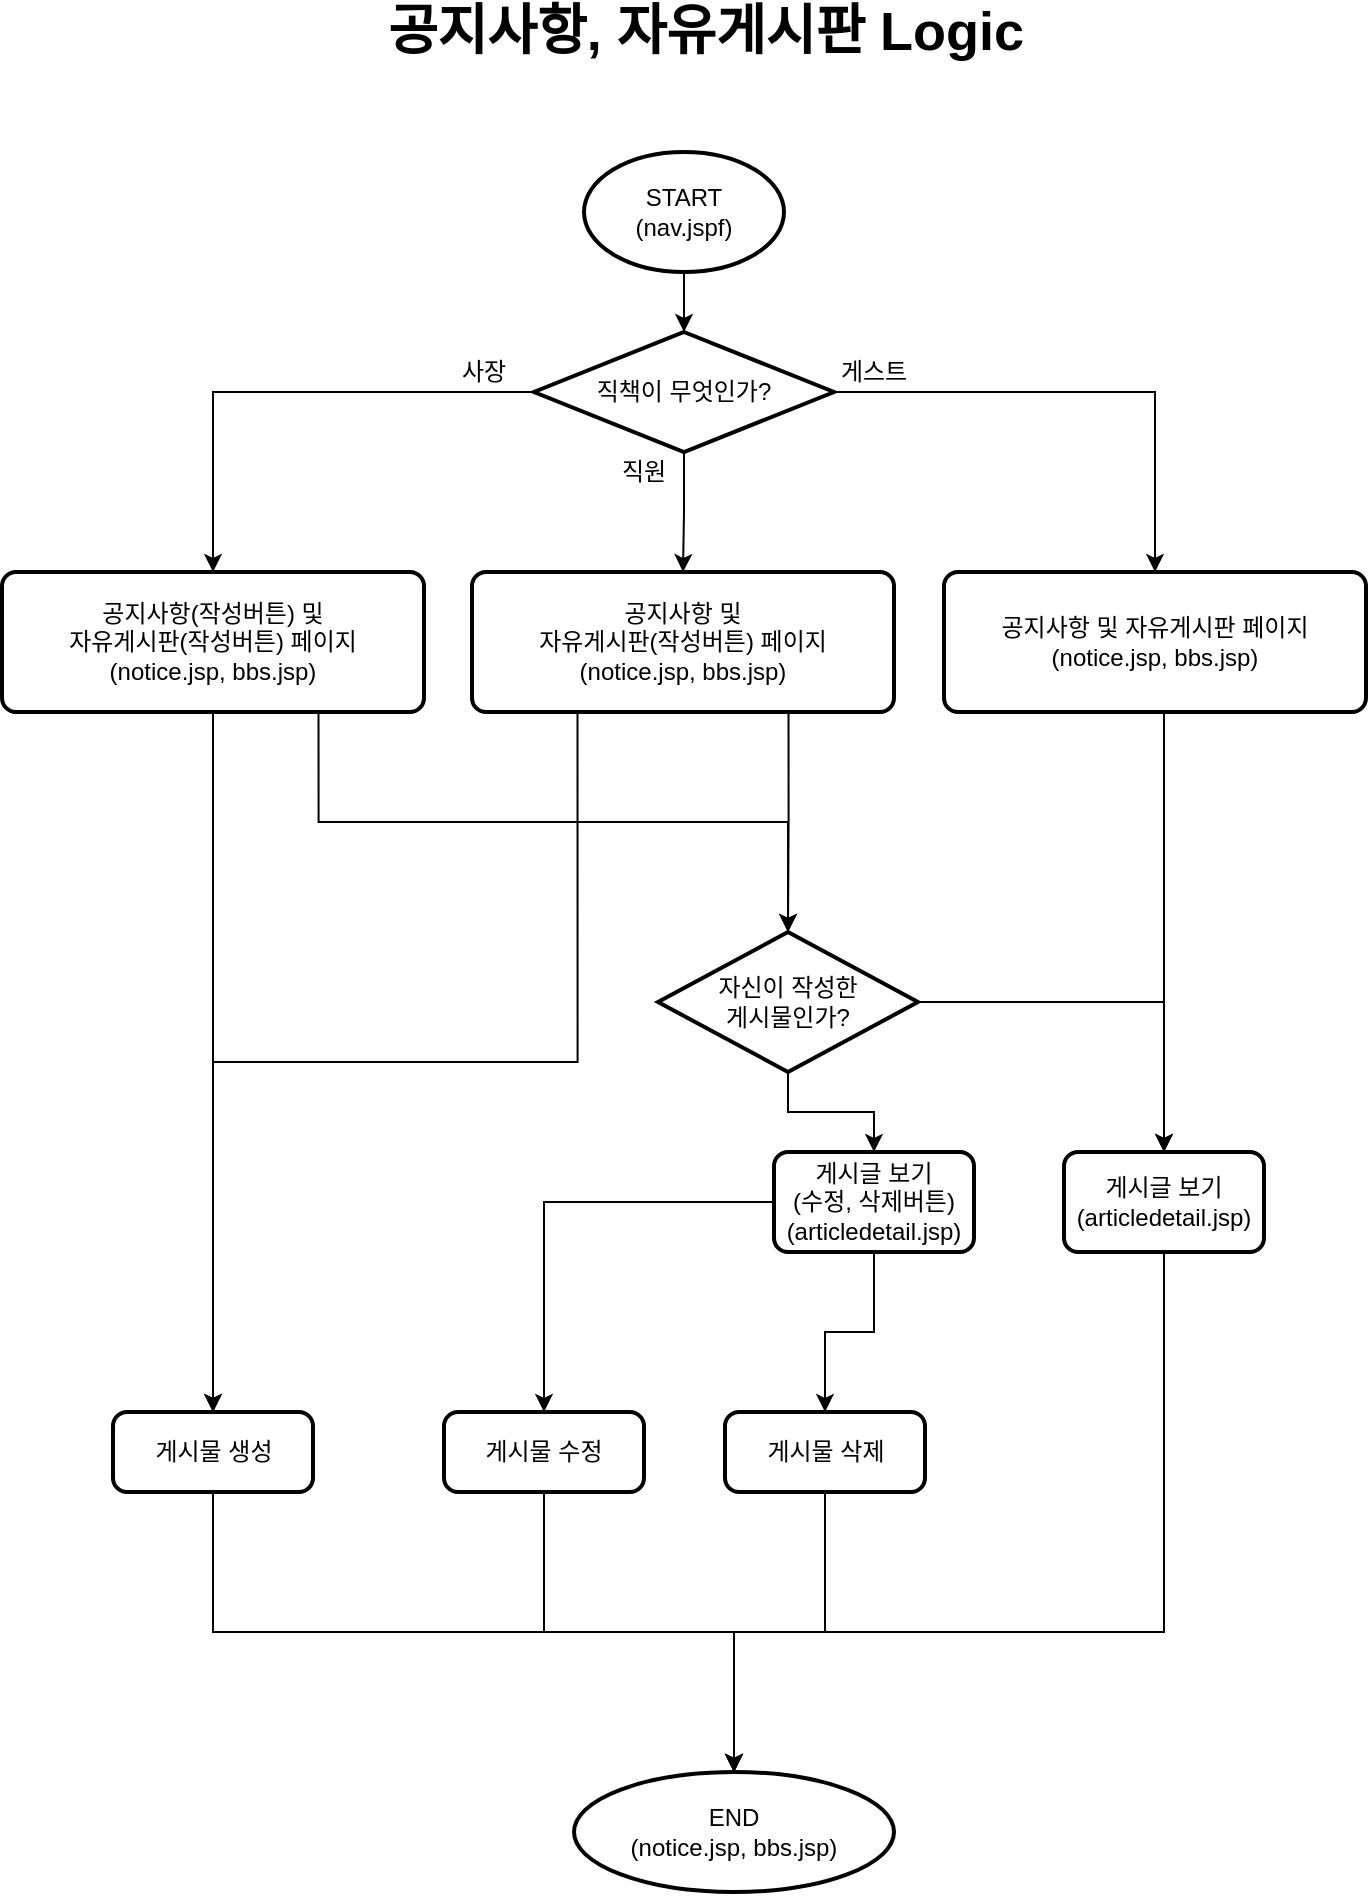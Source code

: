 <mxfile version="11.1.4" type="device"><diagram id="iUnjt8xE1B7g5uZJKUDx" name="Page-1"><mxGraphModel dx="1422" dy="715" grid="1" gridSize="10" guides="1" tooltips="1" connect="1" arrows="1" fold="1" page="1" pageScale="1" pageWidth="827" pageHeight="1169" math="0" shadow="0"><root><mxCell id="0"/><mxCell id="1" parent="0"/><mxCell id="CEoXmOCrwJJfhioSnPrq-1" value="&lt;b&gt;&lt;font style=&quot;font-size: 27px&quot;&gt;공지사항, 자유게시판 Logic&lt;/font&gt;&lt;/b&gt;" style="text;html=1;strokeColor=none;fillColor=none;align=center;verticalAlign=middle;whiteSpace=wrap;rounded=0;" vertex="1" parent="1"><mxGeometry x="217" y="40" width="368" height="20" as="geometry"/></mxCell><mxCell id="CEoXmOCrwJJfhioSnPrq-7" style="edgeStyle=orthogonalEdgeStyle;rounded=0;orthogonalLoop=1;jettySize=auto;html=1;exitX=0.5;exitY=1;exitDx=0;exitDy=0;exitPerimeter=0;entryX=0.5;entryY=0;entryDx=0;entryDy=0;entryPerimeter=0;" edge="1" parent="1" source="CEoXmOCrwJJfhioSnPrq-2" target="CEoXmOCrwJJfhioSnPrq-6"><mxGeometry relative="1" as="geometry"/></mxCell><mxCell id="CEoXmOCrwJJfhioSnPrq-2" value="START&lt;br&gt;(nav.jspf)" style="strokeWidth=2;html=1;shape=mxgraph.flowchart.start_1;whiteSpace=wrap;" vertex="1" parent="1"><mxGeometry x="340" y="110" width="100" height="60" as="geometry"/></mxCell><mxCell id="CEoXmOCrwJJfhioSnPrq-26" style="edgeStyle=orthogonalEdgeStyle;rounded=0;orthogonalLoop=1;jettySize=auto;html=1;exitX=0.5;exitY=1;exitDx=0;exitDy=0;entryX=0.5;entryY=0;entryDx=0;entryDy=0;" edge="1" parent="1" source="CEoXmOCrwJJfhioSnPrq-3" target="CEoXmOCrwJJfhioSnPrq-25"><mxGeometry relative="1" as="geometry"/></mxCell><mxCell id="CEoXmOCrwJJfhioSnPrq-28" style="edgeStyle=orthogonalEdgeStyle;rounded=0;orthogonalLoop=1;jettySize=auto;html=1;exitX=0.75;exitY=1;exitDx=0;exitDy=0;entryX=0.5;entryY=0;entryDx=0;entryDy=0;entryPerimeter=0;" edge="1" parent="1" source="CEoXmOCrwJJfhioSnPrq-3" target="CEoXmOCrwJJfhioSnPrq-18"><mxGeometry relative="1" as="geometry"/></mxCell><mxCell id="CEoXmOCrwJJfhioSnPrq-3" value="공지사항(작성버튼) 및 &lt;br&gt;자유게시판(작성버튼) 페이지&lt;br&gt;(notice.jsp, bbs.jsp)" style="rounded=1;whiteSpace=wrap;html=1;absoluteArcSize=1;arcSize=14;strokeWidth=2;" vertex="1" parent="1"><mxGeometry x="49" y="320" width="211" height="70" as="geometry"/></mxCell><mxCell id="CEoXmOCrwJJfhioSnPrq-10" style="edgeStyle=orthogonalEdgeStyle;rounded=0;orthogonalLoop=1;jettySize=auto;html=1;exitX=0;exitY=0.5;exitDx=0;exitDy=0;exitPerimeter=0;entryX=0.5;entryY=0;entryDx=0;entryDy=0;" edge="1" parent="1" source="CEoXmOCrwJJfhioSnPrq-6" target="CEoXmOCrwJJfhioSnPrq-3"><mxGeometry relative="1" as="geometry"/></mxCell><mxCell id="CEoXmOCrwJJfhioSnPrq-12" style="edgeStyle=orthogonalEdgeStyle;rounded=0;orthogonalLoop=1;jettySize=auto;html=1;exitX=0.5;exitY=1;exitDx=0;exitDy=0;exitPerimeter=0;entryX=0.5;entryY=0;entryDx=0;entryDy=0;" edge="1" parent="1" source="CEoXmOCrwJJfhioSnPrq-6" target="CEoXmOCrwJJfhioSnPrq-8"><mxGeometry relative="1" as="geometry"/></mxCell><mxCell id="CEoXmOCrwJJfhioSnPrq-13" style="edgeStyle=orthogonalEdgeStyle;rounded=0;orthogonalLoop=1;jettySize=auto;html=1;exitX=1;exitY=0.5;exitDx=0;exitDy=0;exitPerimeter=0;entryX=0.5;entryY=0;entryDx=0;entryDy=0;" edge="1" parent="1" source="CEoXmOCrwJJfhioSnPrq-6" target="CEoXmOCrwJJfhioSnPrq-9"><mxGeometry relative="1" as="geometry"/></mxCell><mxCell id="CEoXmOCrwJJfhioSnPrq-6" value="직책이 무엇인가?" style="strokeWidth=2;html=1;shape=mxgraph.flowchart.decision;whiteSpace=wrap;" vertex="1" parent="1"><mxGeometry x="315" y="200" width="150" height="60" as="geometry"/></mxCell><mxCell id="CEoXmOCrwJJfhioSnPrq-27" style="edgeStyle=orthogonalEdgeStyle;rounded=0;orthogonalLoop=1;jettySize=auto;html=1;exitX=0.25;exitY=1;exitDx=0;exitDy=0;entryX=0.5;entryY=0;entryDx=0;entryDy=0;" edge="1" parent="1" source="CEoXmOCrwJJfhioSnPrq-8" target="CEoXmOCrwJJfhioSnPrq-25"><mxGeometry relative="1" as="geometry"/></mxCell><mxCell id="CEoXmOCrwJJfhioSnPrq-41" style="edgeStyle=orthogonalEdgeStyle;rounded=0;orthogonalLoop=1;jettySize=auto;html=1;exitX=0.75;exitY=1;exitDx=0;exitDy=0;entryX=0.5;entryY=0;entryDx=0;entryDy=0;entryPerimeter=0;" edge="1" parent="1" source="CEoXmOCrwJJfhioSnPrq-8" target="CEoXmOCrwJJfhioSnPrq-18"><mxGeometry relative="1" as="geometry"/></mxCell><mxCell id="CEoXmOCrwJJfhioSnPrq-8" value="공지사항 및 &lt;br&gt;자유게시판(작성버튼) 페이지&lt;br&gt;(notice.jsp, bbs.jsp)" style="rounded=1;whiteSpace=wrap;html=1;absoluteArcSize=1;arcSize=14;strokeWidth=2;" vertex="1" parent="1"><mxGeometry x="284" y="320" width="211" height="70" as="geometry"/></mxCell><mxCell id="CEoXmOCrwJJfhioSnPrq-32" style="edgeStyle=orthogonalEdgeStyle;rounded=0;orthogonalLoop=1;jettySize=auto;html=1;exitX=0.5;exitY=1;exitDx=0;exitDy=0;entryX=0.5;entryY=0;entryDx=0;entryDy=0;" edge="1" parent="1" source="CEoXmOCrwJJfhioSnPrq-9" target="CEoXmOCrwJJfhioSnPrq-17"><mxGeometry relative="1" as="geometry"><Array as="points"><mxPoint x="630" y="390"/></Array></mxGeometry></mxCell><mxCell id="CEoXmOCrwJJfhioSnPrq-9" value="공지사항 및 자유게시판 페이지&lt;br&gt;(notice.jsp, bbs.jsp)" style="rounded=1;whiteSpace=wrap;html=1;absoluteArcSize=1;arcSize=14;strokeWidth=2;" vertex="1" parent="1"><mxGeometry x="520" y="320" width="211" height="70" as="geometry"/></mxCell><mxCell id="CEoXmOCrwJJfhioSnPrq-14" value="사장" style="text;html=1;strokeColor=none;fillColor=none;align=center;verticalAlign=middle;whiteSpace=wrap;rounded=0;" vertex="1" parent="1"><mxGeometry x="270" y="210" width="40" height="20" as="geometry"/></mxCell><mxCell id="CEoXmOCrwJJfhioSnPrq-15" value="게스트" style="text;html=1;strokeColor=none;fillColor=none;align=center;verticalAlign=middle;whiteSpace=wrap;rounded=0;" vertex="1" parent="1"><mxGeometry x="465" y="210" width="40" height="20" as="geometry"/></mxCell><mxCell id="CEoXmOCrwJJfhioSnPrq-16" value="직원" style="text;html=1;strokeColor=none;fillColor=none;align=center;verticalAlign=middle;whiteSpace=wrap;rounded=0;" vertex="1" parent="1"><mxGeometry x="350" y="260" width="40" height="20" as="geometry"/></mxCell><mxCell id="CEoXmOCrwJJfhioSnPrq-39" style="edgeStyle=orthogonalEdgeStyle;rounded=0;orthogonalLoop=1;jettySize=auto;html=1;exitX=0.5;exitY=1;exitDx=0;exitDy=0;entryX=0.5;entryY=0;entryDx=0;entryDy=0;entryPerimeter=0;" edge="1" parent="1" source="CEoXmOCrwJJfhioSnPrq-17" target="CEoXmOCrwJJfhioSnPrq-22"><mxGeometry relative="1" as="geometry"><Array as="points"><mxPoint x="630" y="850"/><mxPoint x="415" y="850"/></Array></mxGeometry></mxCell><mxCell id="CEoXmOCrwJJfhioSnPrq-17" value="게시글 보기&lt;br&gt;(articledetail.jsp)" style="rounded=1;whiteSpace=wrap;html=1;absoluteArcSize=1;arcSize=14;strokeWidth=2;" vertex="1" parent="1"><mxGeometry x="580" y="610" width="100" height="50" as="geometry"/></mxCell><mxCell id="CEoXmOCrwJJfhioSnPrq-31" style="edgeStyle=orthogonalEdgeStyle;rounded=0;orthogonalLoop=1;jettySize=auto;html=1;exitX=0.5;exitY=1;exitDx=0;exitDy=0;exitPerimeter=0;entryX=0.5;entryY=0;entryDx=0;entryDy=0;" edge="1" parent="1" source="CEoXmOCrwJJfhioSnPrq-18" target="CEoXmOCrwJJfhioSnPrq-19"><mxGeometry relative="1" as="geometry"/></mxCell><mxCell id="CEoXmOCrwJJfhioSnPrq-33" style="edgeStyle=orthogonalEdgeStyle;rounded=0;orthogonalLoop=1;jettySize=auto;html=1;exitX=1;exitY=0.5;exitDx=0;exitDy=0;exitPerimeter=0;" edge="1" parent="1" source="CEoXmOCrwJJfhioSnPrq-18" target="CEoXmOCrwJJfhioSnPrq-17"><mxGeometry relative="1" as="geometry"><Array as="points"><mxPoint x="630" y="535"/></Array></mxGeometry></mxCell><mxCell id="CEoXmOCrwJJfhioSnPrq-18" value="자신이 작성한 &lt;br&gt;게시물인가?" style="strokeWidth=2;html=1;shape=mxgraph.flowchart.decision;whiteSpace=wrap;" vertex="1" parent="1"><mxGeometry x="377" y="500" width="130" height="70" as="geometry"/></mxCell><mxCell id="CEoXmOCrwJJfhioSnPrq-37" style="edgeStyle=orthogonalEdgeStyle;rounded=0;orthogonalLoop=1;jettySize=auto;html=1;exitX=0;exitY=0.5;exitDx=0;exitDy=0;entryX=0.5;entryY=0;entryDx=0;entryDy=0;" edge="1" parent="1" source="CEoXmOCrwJJfhioSnPrq-19" target="CEoXmOCrwJJfhioSnPrq-24"><mxGeometry relative="1" as="geometry"/></mxCell><mxCell id="CEoXmOCrwJJfhioSnPrq-38" style="edgeStyle=orthogonalEdgeStyle;rounded=0;orthogonalLoop=1;jettySize=auto;html=1;exitX=0.5;exitY=1;exitDx=0;exitDy=0;entryX=0.5;entryY=0;entryDx=0;entryDy=0;" edge="1" parent="1" source="CEoXmOCrwJJfhioSnPrq-19" target="CEoXmOCrwJJfhioSnPrq-23"><mxGeometry relative="1" as="geometry"/></mxCell><mxCell id="CEoXmOCrwJJfhioSnPrq-19" value="게시글 보기&lt;br&gt;(수정, 삭제버튼)&lt;br&gt;(articledetail.jsp)" style="rounded=1;whiteSpace=wrap;html=1;absoluteArcSize=1;arcSize=14;strokeWidth=2;" vertex="1" parent="1"><mxGeometry x="435" y="610" width="100" height="50" as="geometry"/></mxCell><mxCell id="CEoXmOCrwJJfhioSnPrq-22" value="END&lt;br&gt;(notice.jsp, bbs.jsp)" style="strokeWidth=2;html=1;shape=mxgraph.flowchart.start_1;whiteSpace=wrap;" vertex="1" parent="1"><mxGeometry x="335" y="920" width="160" height="60" as="geometry"/></mxCell><mxCell id="CEoXmOCrwJJfhioSnPrq-36" style="edgeStyle=orthogonalEdgeStyle;rounded=0;orthogonalLoop=1;jettySize=auto;html=1;exitX=0.5;exitY=1;exitDx=0;exitDy=0;entryX=0.5;entryY=0;entryDx=0;entryDy=0;entryPerimeter=0;" edge="1" parent="1" source="CEoXmOCrwJJfhioSnPrq-23" target="CEoXmOCrwJJfhioSnPrq-22"><mxGeometry relative="1" as="geometry"/></mxCell><mxCell id="CEoXmOCrwJJfhioSnPrq-23" value="게시물 삭제" style="rounded=1;whiteSpace=wrap;html=1;absoluteArcSize=1;arcSize=14;strokeWidth=2;" vertex="1" parent="1"><mxGeometry x="410.5" y="740" width="100" height="40" as="geometry"/></mxCell><mxCell id="CEoXmOCrwJJfhioSnPrq-35" style="edgeStyle=orthogonalEdgeStyle;rounded=0;orthogonalLoop=1;jettySize=auto;html=1;exitX=0.5;exitY=1;exitDx=0;exitDy=0;entryX=0.5;entryY=0;entryDx=0;entryDy=0;entryPerimeter=0;" edge="1" parent="1" source="CEoXmOCrwJJfhioSnPrq-24" target="CEoXmOCrwJJfhioSnPrq-22"><mxGeometry relative="1" as="geometry"/></mxCell><mxCell id="CEoXmOCrwJJfhioSnPrq-24" value="게시물 수정" style="rounded=1;whiteSpace=wrap;html=1;absoluteArcSize=1;arcSize=14;strokeWidth=2;" vertex="1" parent="1"><mxGeometry x="270" y="740" width="100" height="40" as="geometry"/></mxCell><mxCell id="CEoXmOCrwJJfhioSnPrq-34" style="edgeStyle=orthogonalEdgeStyle;rounded=0;orthogonalLoop=1;jettySize=auto;html=1;exitX=0.5;exitY=1;exitDx=0;exitDy=0;entryX=0.5;entryY=0;entryDx=0;entryDy=0;entryPerimeter=0;" edge="1" parent="1" source="CEoXmOCrwJJfhioSnPrq-25" target="CEoXmOCrwJJfhioSnPrq-22"><mxGeometry relative="1" as="geometry"><Array as="points"><mxPoint x="155" y="850"/><mxPoint x="415" y="850"/></Array></mxGeometry></mxCell><mxCell id="CEoXmOCrwJJfhioSnPrq-25" value="게시물 생성" style="rounded=1;whiteSpace=wrap;html=1;absoluteArcSize=1;arcSize=14;strokeWidth=2;" vertex="1" parent="1"><mxGeometry x="104.5" y="740" width="100" height="40" as="geometry"/></mxCell></root></mxGraphModel></diagram></mxfile>
